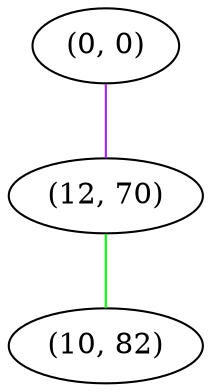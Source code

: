graph "" {
"(0, 0)";
"(12, 70)";
"(10, 82)";
"(0, 0)" -- "(12, 70)"  [color=purple, key=0, weight=4];
"(12, 70)" -- "(10, 82)"  [color=green, key=0, weight=2];
}
